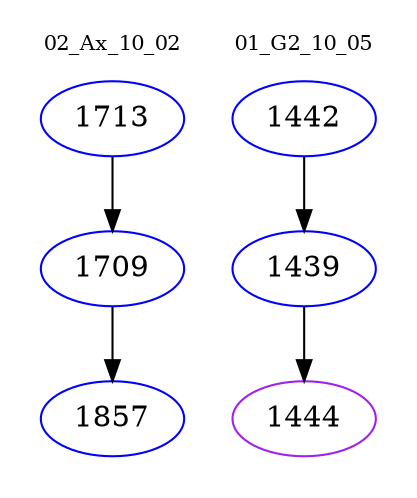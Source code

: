 digraph{
subgraph cluster_0 {
color = white
label = "02_Ax_10_02";
fontsize=10;
T0_1713 [label="1713", color="blue"]
T0_1713 -> T0_1709 [color="black"]
T0_1709 [label="1709", color="blue"]
T0_1709 -> T0_1857 [color="black"]
T0_1857 [label="1857", color="blue"]
}
subgraph cluster_1 {
color = white
label = "01_G2_10_05";
fontsize=10;
T1_1442 [label="1442", color="blue"]
T1_1442 -> T1_1439 [color="black"]
T1_1439 [label="1439", color="blue"]
T1_1439 -> T1_1444 [color="black"]
T1_1444 [label="1444", color="purple"]
}
}
